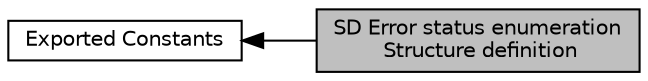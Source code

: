 digraph "SD Error status enumeration Structure definition"
{
  edge [fontname="Helvetica",fontsize="10",labelfontname="Helvetica",labelfontsize="10"];
  node [fontname="Helvetica",fontsize="10",shape=record];
  rankdir=LR;
  Node1 [label="Exported Constants",height=0.2,width=0.4,color="black", fillcolor="white", style="filled",URL="$group___s_d___exported___constants.html"];
  Node0 [label="SD Error status enumeration\l Structure definition",height=0.2,width=0.4,color="black", fillcolor="grey75", style="filled", fontcolor="black"];
  Node1->Node0 [shape=plaintext, dir="back", style="solid"];
}

